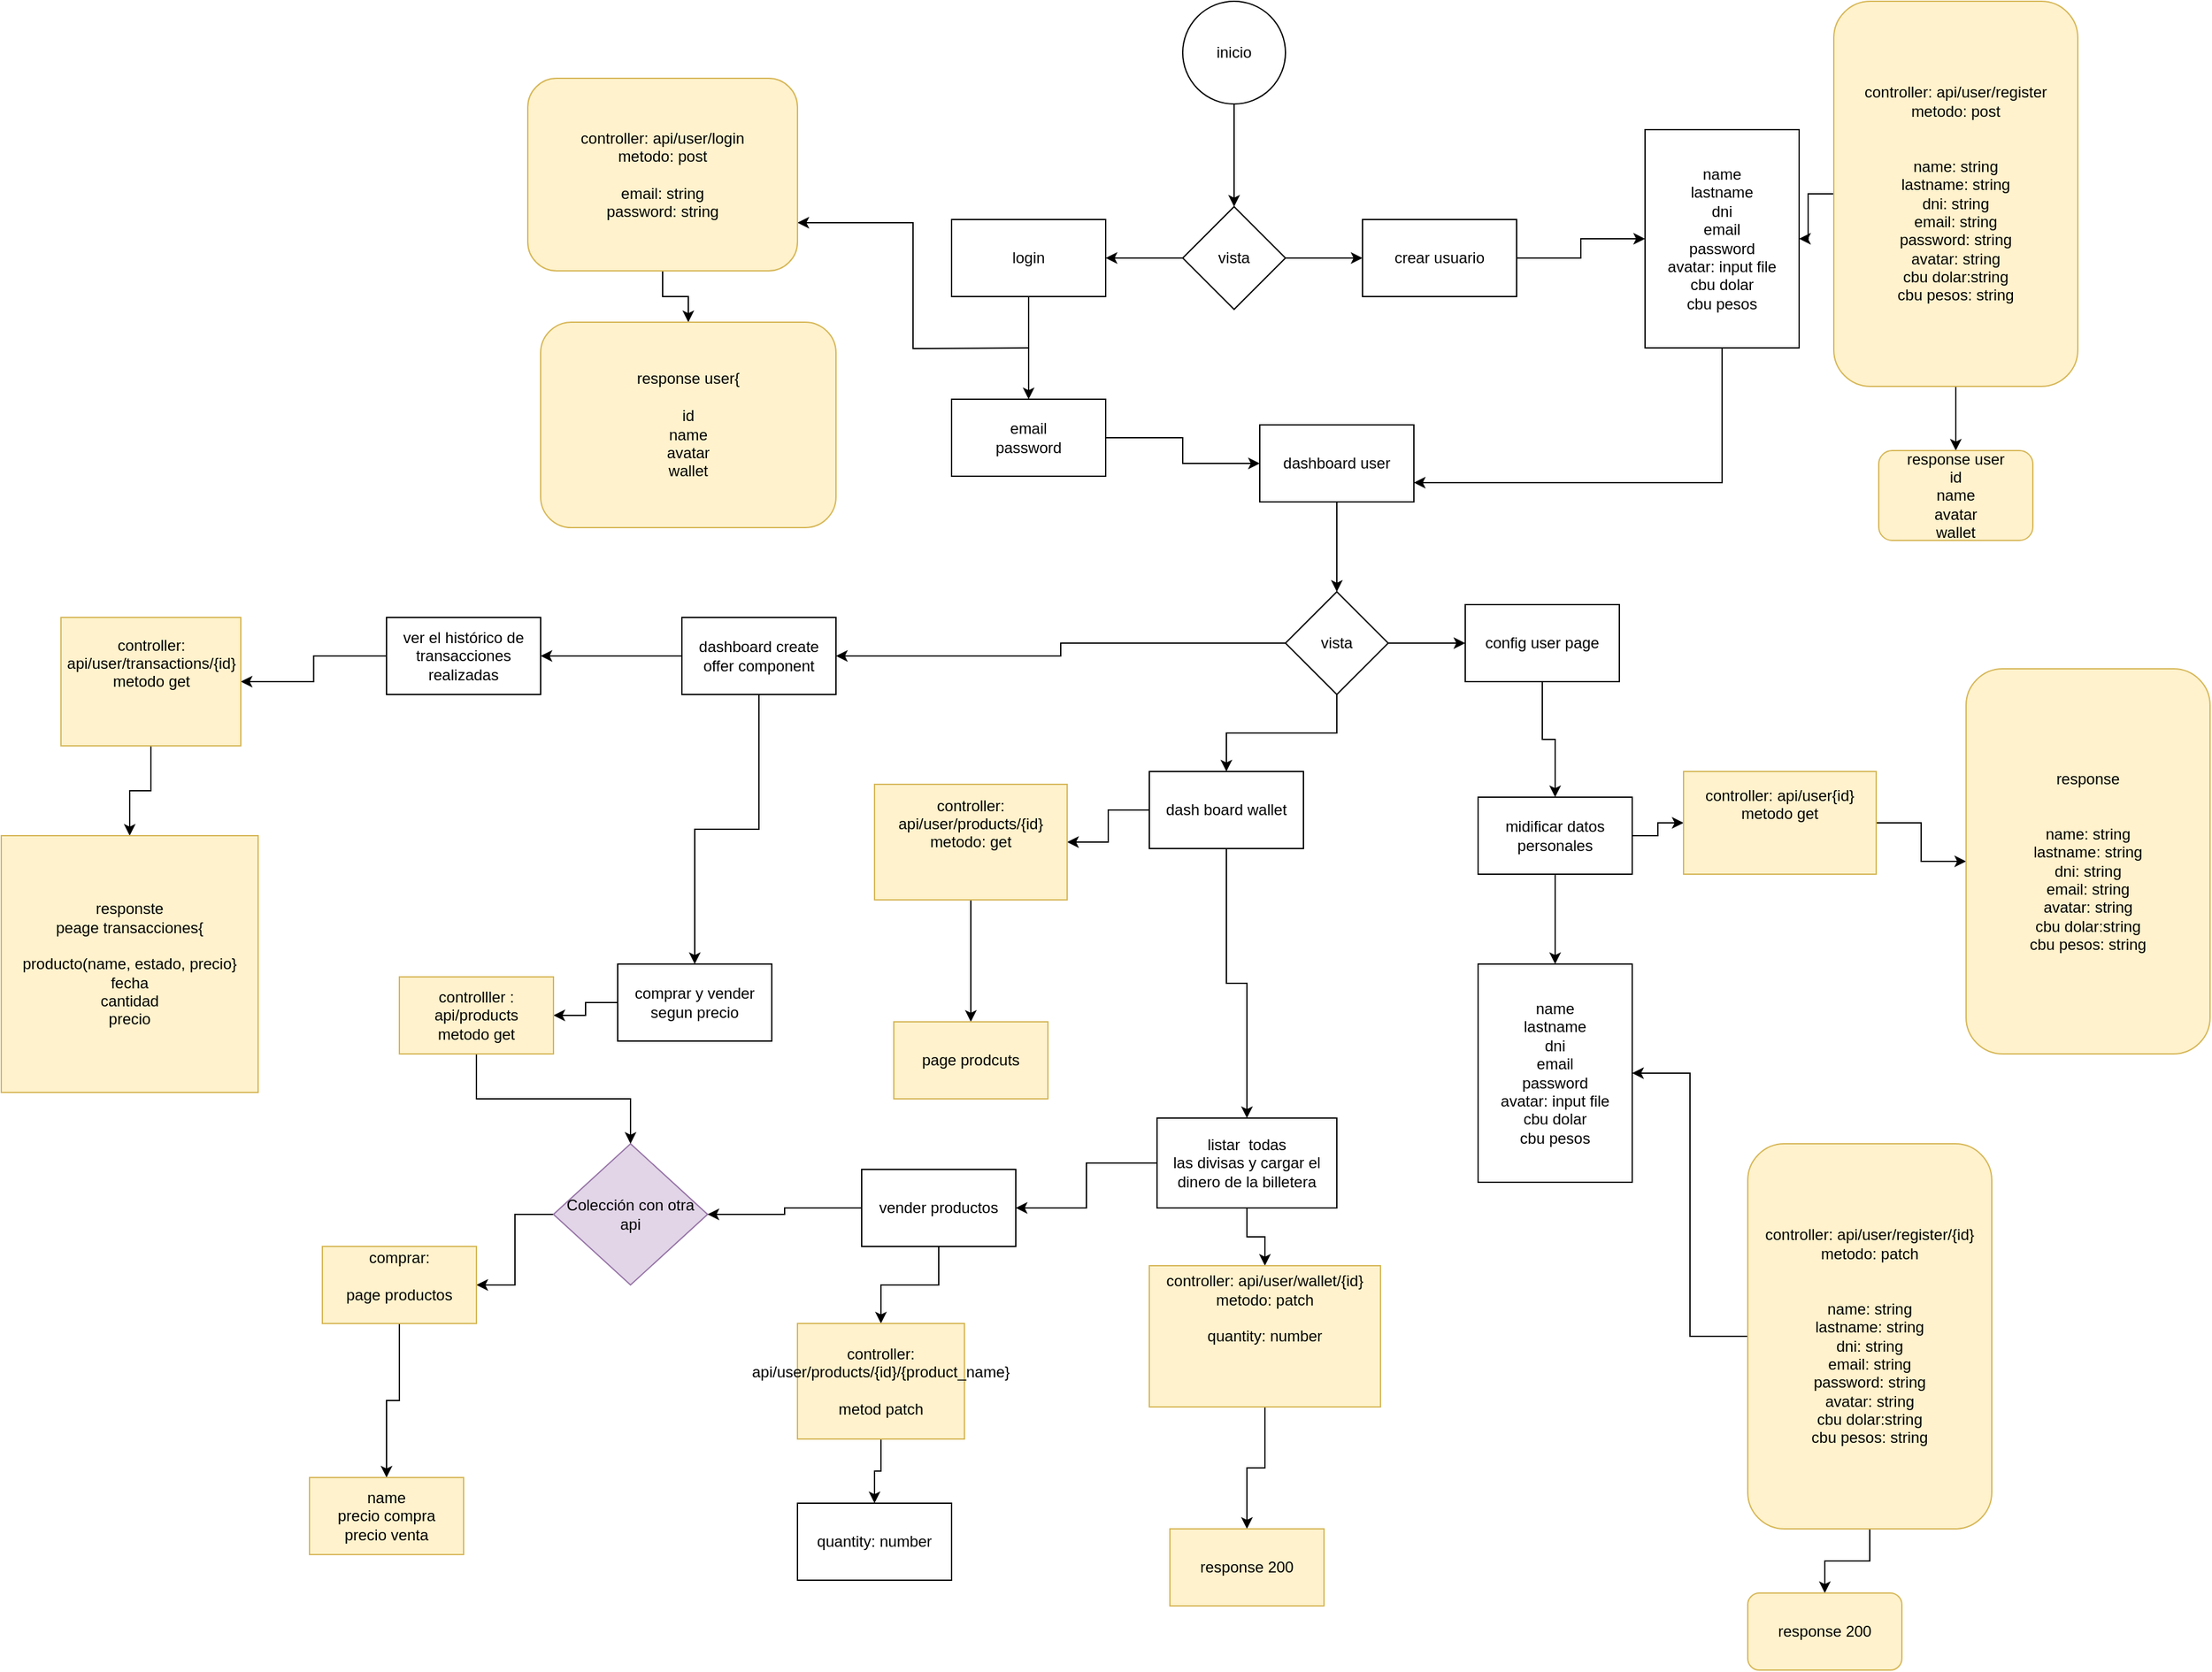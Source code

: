 <mxfile version="24.0.4" type="google">
  <diagram name="Página-1" id="Wwz4wsnpylaLG2IF8MQN">
    <mxGraphModel grid="1" page="1" gridSize="10" guides="1" tooltips="1" connect="1" arrows="1" fold="1" pageScale="1" pageWidth="827" pageHeight="1169" math="0" shadow="0">
      <root>
        <mxCell id="0" />
        <mxCell id="1" parent="0" />
        <mxCell id="APd8nDIaiaZSf9gLauIi-5" value="" style="edgeStyle=orthogonalEdgeStyle;rounded=0;orthogonalLoop=1;jettySize=auto;html=1;" edge="1" parent="1" source="APd8nDIaiaZSf9gLauIi-1" target="APd8nDIaiaZSf9gLauIi-4">
          <mxGeometry relative="1" as="geometry" />
        </mxCell>
        <mxCell id="APd8nDIaiaZSf9gLauIi-1" value="inicio" style="ellipse;whiteSpace=wrap;html=1;aspect=fixed;" vertex="1" parent="1">
          <mxGeometry x="320" y="70" width="80" height="80" as="geometry" />
        </mxCell>
        <mxCell id="APd8nDIaiaZSf9gLauIi-7" value="" style="edgeStyle=orthogonalEdgeStyle;rounded=0;orthogonalLoop=1;jettySize=auto;html=1;" edge="1" parent="1" source="APd8nDIaiaZSf9gLauIi-4" target="APd8nDIaiaZSf9gLauIi-6">
          <mxGeometry relative="1" as="geometry" />
        </mxCell>
        <mxCell id="APd8nDIaiaZSf9gLauIi-9" value="" style="edgeStyle=orthogonalEdgeStyle;rounded=0;orthogonalLoop=1;jettySize=auto;html=1;" edge="1" parent="1" source="APd8nDIaiaZSf9gLauIi-4" target="APd8nDIaiaZSf9gLauIi-8">
          <mxGeometry relative="1" as="geometry" />
        </mxCell>
        <mxCell id="APd8nDIaiaZSf9gLauIi-4" value="vista" style="rhombus;whiteSpace=wrap;html=1;" vertex="1" parent="1">
          <mxGeometry x="320" y="230" width="80" height="80" as="geometry" />
        </mxCell>
        <mxCell id="APd8nDIaiaZSf9gLauIi-25" value="" style="edgeStyle=orthogonalEdgeStyle;rounded=0;orthogonalLoop=1;jettySize=auto;html=1;" edge="1" parent="1" source="APd8nDIaiaZSf9gLauIi-6" target="APd8nDIaiaZSf9gLauIi-24">
          <mxGeometry relative="1" as="geometry" />
        </mxCell>
        <mxCell id="APd8nDIaiaZSf9gLauIi-6" value="crear usuario" style="whiteSpace=wrap;html=1;" vertex="1" parent="1">
          <mxGeometry x="460" y="240" width="120" height="60" as="geometry" />
        </mxCell>
        <mxCell id="APd8nDIaiaZSf9gLauIi-13" value="" style="edgeStyle=orthogonalEdgeStyle;rounded=0;orthogonalLoop=1;jettySize=auto;html=1;" edge="1" parent="1" source="APd8nDIaiaZSf9gLauIi-8" target="APd8nDIaiaZSf9gLauIi-12">
          <mxGeometry relative="1" as="geometry" />
        </mxCell>
        <mxCell id="8kU8YmJ3A8QaG065ohvo-13" value="" style="edgeStyle=orthogonalEdgeStyle;rounded=0;orthogonalLoop=1;jettySize=auto;html=1;entryX=1;entryY=0.75;entryDx=0;entryDy=0;" edge="1" parent="1" target="8kU8YmJ3A8QaG065ohvo-12">
          <mxGeometry relative="1" as="geometry">
            <mxPoint x="200" y="340" as="sourcePoint" />
            <mxPoint x="80" y="275" as="targetPoint" />
          </mxGeometry>
        </mxCell>
        <mxCell id="APd8nDIaiaZSf9gLauIi-8" value="login" style="whiteSpace=wrap;html=1;" vertex="1" parent="1">
          <mxGeometry x="140" y="240" width="120" height="60" as="geometry" />
        </mxCell>
        <mxCell id="APd8nDIaiaZSf9gLauIi-16" style="edgeStyle=orthogonalEdgeStyle;rounded=0;orthogonalLoop=1;jettySize=auto;html=1;entryX=1;entryY=0.75;entryDx=0;entryDy=0;" edge="1" parent="1" source="APd8nDIaiaZSf9gLauIi-24" target="APd8nDIaiaZSf9gLauIi-14">
          <mxGeometry relative="1" as="geometry">
            <mxPoint x="710" y="390" as="sourcePoint" />
            <Array as="points">
              <mxPoint x="740" y="445" />
            </Array>
          </mxGeometry>
        </mxCell>
        <mxCell id="APd8nDIaiaZSf9gLauIi-15" value="" style="edgeStyle=orthogonalEdgeStyle;rounded=0;orthogonalLoop=1;jettySize=auto;html=1;" edge="1" parent="1" source="APd8nDIaiaZSf9gLauIi-12" target="APd8nDIaiaZSf9gLauIi-14">
          <mxGeometry relative="1" as="geometry" />
        </mxCell>
        <mxCell id="APd8nDIaiaZSf9gLauIi-12" value="&lt;div&gt;email&lt;/div&gt;&lt;div&gt;password&lt;br&gt;&lt;/div&gt;" style="whiteSpace=wrap;html=1;" vertex="1" parent="1">
          <mxGeometry x="140" y="380" width="120" height="60" as="geometry" />
        </mxCell>
        <mxCell id="APd8nDIaiaZSf9gLauIi-18" value="" style="edgeStyle=orthogonalEdgeStyle;rounded=0;orthogonalLoop=1;jettySize=auto;html=1;" edge="1" parent="1" source="APd8nDIaiaZSf9gLauIi-14" target="APd8nDIaiaZSf9gLauIi-17">
          <mxGeometry relative="1" as="geometry" />
        </mxCell>
        <mxCell id="APd8nDIaiaZSf9gLauIi-14" value="dashboard user" style="whiteSpace=wrap;html=1;" vertex="1" parent="1">
          <mxGeometry x="380" y="400" width="120" height="60" as="geometry" />
        </mxCell>
        <mxCell id="APd8nDIaiaZSf9gLauIi-22" value="" style="edgeStyle=orthogonalEdgeStyle;rounded=0;orthogonalLoop=1;jettySize=auto;html=1;" edge="1" parent="1" source="APd8nDIaiaZSf9gLauIi-17" target="APd8nDIaiaZSf9gLauIi-21">
          <mxGeometry relative="1" as="geometry" />
        </mxCell>
        <mxCell id="8kU8YmJ3A8QaG065ohvo-4" value="" style="edgeStyle=orthogonalEdgeStyle;rounded=0;orthogonalLoop=1;jettySize=auto;html=1;" edge="1" parent="1" source="APd8nDIaiaZSf9gLauIi-17" target="8kU8YmJ3A8QaG065ohvo-3">
          <mxGeometry relative="1" as="geometry" />
        </mxCell>
        <mxCell id="8kU8YmJ3A8QaG065ohvo-7" value="" style="edgeStyle=orthogonalEdgeStyle;rounded=0;orthogonalLoop=1;jettySize=auto;html=1;" edge="1" parent="1" source="APd8nDIaiaZSf9gLauIi-17" target="8kU8YmJ3A8QaG065ohvo-6">
          <mxGeometry relative="1" as="geometry" />
        </mxCell>
        <mxCell id="APd8nDIaiaZSf9gLauIi-17" value="vista" style="rhombus;whiteSpace=wrap;html=1;" vertex="1" parent="1">
          <mxGeometry x="400" y="530" width="80" height="80" as="geometry" />
        </mxCell>
        <mxCell id="APd8nDIaiaZSf9gLauIi-27" value="" style="edgeStyle=orthogonalEdgeStyle;rounded=0;orthogonalLoop=1;jettySize=auto;html=1;" edge="1" parent="1" source="APd8nDIaiaZSf9gLauIi-19" target="APd8nDIaiaZSf9gLauIi-26">
          <mxGeometry relative="1" as="geometry" />
        </mxCell>
        <mxCell id="8kU8YmJ3A8QaG065ohvo-39" value="" style="edgeStyle=orthogonalEdgeStyle;rounded=0;orthogonalLoop=1;jettySize=auto;html=1;" edge="1" parent="1" source="APd8nDIaiaZSf9gLauIi-19" target="8kU8YmJ3A8QaG065ohvo-37">
          <mxGeometry relative="1" as="geometry" />
        </mxCell>
        <mxCell id="APd8nDIaiaZSf9gLauIi-19" value="midificar datos personales" style="whiteSpace=wrap;html=1;" vertex="1" parent="1">
          <mxGeometry x="550" y="690" width="120" height="60" as="geometry" />
        </mxCell>
        <mxCell id="APd8nDIaiaZSf9gLauIi-23" value="" style="edgeStyle=orthogonalEdgeStyle;rounded=0;orthogonalLoop=1;jettySize=auto;html=1;" edge="1" parent="1" source="APd8nDIaiaZSf9gLauIi-21" target="APd8nDIaiaZSf9gLauIi-19">
          <mxGeometry relative="1" as="geometry" />
        </mxCell>
        <mxCell id="APd8nDIaiaZSf9gLauIi-21" value="config user page" style="whiteSpace=wrap;html=1;" vertex="1" parent="1">
          <mxGeometry x="540" y="540" width="120" height="60" as="geometry" />
        </mxCell>
        <mxCell id="APd8nDIaiaZSf9gLauIi-24" value="&lt;div&gt;name&lt;/div&gt;&lt;div&gt;lastname&lt;/div&gt;&lt;div&gt;dni&lt;/div&gt;&lt;div&gt;email&lt;/div&gt;&lt;div&gt;password&lt;/div&gt;&lt;div&gt;avatar: input file&lt;/div&gt;&lt;div&gt;cbu dolar&lt;/div&gt;&lt;div&gt;cbu pesos&lt;br&gt;&lt;/div&gt;" style="whiteSpace=wrap;html=1;" vertex="1" parent="1">
          <mxGeometry x="680" y="170" width="120" height="170" as="geometry" />
        </mxCell>
        <mxCell id="APd8nDIaiaZSf9gLauIi-26" value="&lt;div&gt;name&lt;/div&gt;&lt;div&gt;lastname&lt;/div&gt;&lt;div&gt;dni&lt;/div&gt;&lt;div&gt;email&lt;/div&gt;&lt;div&gt;password&lt;/div&gt;&lt;div&gt;avatar: input file&lt;/div&gt;&lt;div&gt;cbu dolar&lt;/div&gt;&lt;div&gt;cbu pesos&lt;br&gt;&lt;/div&gt;" style="whiteSpace=wrap;html=1;" vertex="1" parent="1">
          <mxGeometry x="550" y="820" width="120" height="170" as="geometry" />
        </mxCell>
        <mxCell id="8kU8YmJ3A8QaG065ohvo-25" value="" style="edgeStyle=orthogonalEdgeStyle;rounded=0;orthogonalLoop=1;jettySize=auto;html=1;" edge="1" parent="1" source="APd8nDIaiaZSf9gLauIi-28" target="8kU8YmJ3A8QaG065ohvo-24">
          <mxGeometry relative="1" as="geometry" />
        </mxCell>
        <mxCell id="8kU8YmJ3A8QaG065ohvo-68" value="" style="edgeStyle=orthogonalEdgeStyle;rounded=0;orthogonalLoop=1;jettySize=auto;html=1;" edge="1" parent="1" source="APd8nDIaiaZSf9gLauIi-28" target="8kU8YmJ3A8QaG065ohvo-67">
          <mxGeometry relative="1" as="geometry" />
        </mxCell>
        <mxCell id="APd8nDIaiaZSf9gLauIi-28" value="&lt;div&gt;listar&amp;nbsp; todas&lt;/div&gt;&lt;div&gt;las divisas y cargar el dinero de la billetera&lt;br&gt;&lt;/div&gt;" style="whiteSpace=wrap;html=1;" vertex="1" parent="1">
          <mxGeometry x="300" y="940" width="140" height="70" as="geometry" />
        </mxCell>
        <mxCell id="8kU8YmJ3A8QaG065ohvo-54" value="" style="edgeStyle=orthogonalEdgeStyle;rounded=0;orthogonalLoop=1;jettySize=auto;html=1;" edge="1" parent="1" source="APd8nDIaiaZSf9gLauIi-36" target="8kU8YmJ3A8QaG065ohvo-53">
          <mxGeometry relative="1" as="geometry" />
        </mxCell>
        <mxCell id="APd8nDIaiaZSf9gLauIi-36" value="comprar y vender segun precio" style="whiteSpace=wrap;html=1;" vertex="1" parent="1">
          <mxGeometry x="-120" y="820" width="120" height="60" as="geometry" />
        </mxCell>
        <mxCell id="8kU8YmJ3A8QaG065ohvo-9" value="" style="edgeStyle=orthogonalEdgeStyle;rounded=0;orthogonalLoop=1;jettySize=auto;html=1;" edge="1" parent="1" source="8kU8YmJ3A8QaG065ohvo-3" target="APd8nDIaiaZSf9gLauIi-36">
          <mxGeometry relative="1" as="geometry" />
        </mxCell>
        <mxCell id="8kU8YmJ3A8QaG065ohvo-11" value="" style="edgeStyle=orthogonalEdgeStyle;rounded=0;orthogonalLoop=1;jettySize=auto;html=1;" edge="1" parent="1" source="8kU8YmJ3A8QaG065ohvo-3" target="8kU8YmJ3A8QaG065ohvo-10">
          <mxGeometry relative="1" as="geometry" />
        </mxCell>
        <mxCell id="8kU8YmJ3A8QaG065ohvo-3" value="dashboard create offer component" style="whiteSpace=wrap;html=1;" vertex="1" parent="1">
          <mxGeometry x="-70" y="550" width="120" height="60" as="geometry" />
        </mxCell>
        <mxCell id="8kU8YmJ3A8QaG065ohvo-8" value="" style="edgeStyle=orthogonalEdgeStyle;rounded=0;orthogonalLoop=1;jettySize=auto;html=1;" edge="1" parent="1" source="8kU8YmJ3A8QaG065ohvo-6" target="APd8nDIaiaZSf9gLauIi-28">
          <mxGeometry relative="1" as="geometry" />
        </mxCell>
        <mxCell id="8kU8YmJ3A8QaG065ohvo-47" style="edgeStyle=orthogonalEdgeStyle;rounded=0;orthogonalLoop=1;jettySize=auto;html=1;" edge="1" parent="1" source="8kU8YmJ3A8QaG065ohvo-6" target="8kU8YmJ3A8QaG065ohvo-33">
          <mxGeometry relative="1" as="geometry" />
        </mxCell>
        <mxCell id="8kU8YmJ3A8QaG065ohvo-6" value="dash board wallet" style="whiteSpace=wrap;html=1;" vertex="1" parent="1">
          <mxGeometry x="294" y="670" width="120" height="60" as="geometry" />
        </mxCell>
        <mxCell id="8kU8YmJ3A8QaG065ohvo-43" value="" style="edgeStyle=orthogonalEdgeStyle;rounded=0;orthogonalLoop=1;jettySize=auto;html=1;" edge="1" parent="1" source="8kU8YmJ3A8QaG065ohvo-10" target="8kU8YmJ3A8QaG065ohvo-42">
          <mxGeometry relative="1" as="geometry" />
        </mxCell>
        <mxCell id="8kU8YmJ3A8QaG065ohvo-10" value="ver el histórico de transacciones realizadas" style="whiteSpace=wrap;html=1;" vertex="1" parent="1">
          <mxGeometry x="-300" y="550" width="120" height="60" as="geometry" />
        </mxCell>
        <mxCell id="8kU8YmJ3A8QaG065ohvo-15" value="" style="edgeStyle=orthogonalEdgeStyle;rounded=0;orthogonalLoop=1;jettySize=auto;html=1;" edge="1" parent="1" source="8kU8YmJ3A8QaG065ohvo-12" target="8kU8YmJ3A8QaG065ohvo-14">
          <mxGeometry relative="1" as="geometry" />
        </mxCell>
        <mxCell id="8kU8YmJ3A8QaG065ohvo-12" value="&lt;div&gt;controller: api/user/login&lt;/div&gt;&lt;div&gt;metodo: post&lt;/div&gt;&lt;div&gt;&lt;br&gt;&lt;/div&gt;&lt;div&gt;email: string&lt;/div&gt;&lt;div&gt;password: string&lt;br&gt;&lt;/div&gt;" style="rounded=1;whiteSpace=wrap;html=1;fillColor=#fff2cc;strokeColor=#d6b656;" vertex="1" parent="1">
          <mxGeometry x="-190" y="130" width="210" height="150" as="geometry" />
        </mxCell>
        <mxCell id="8kU8YmJ3A8QaG065ohvo-14" value="&lt;div&gt;response user{&lt;/div&gt;&lt;div&gt;&lt;br&gt;&lt;/div&gt;&lt;div&gt;id&lt;/div&gt;&lt;div&gt;name&lt;br&gt;&lt;/div&gt;&lt;div&gt;avatar&lt;br&gt;&lt;/div&gt;&lt;div&gt;wallet&lt;br&gt;&lt;/div&gt;" style="whiteSpace=wrap;html=1;fillColor=#fff2cc;strokeColor=#d6b656;rounded=1;" vertex="1" parent="1">
          <mxGeometry x="-180" y="320" width="230" height="160" as="geometry" />
        </mxCell>
        <mxCell id="8kU8YmJ3A8QaG065ohvo-17" value="" style="edgeStyle=orthogonalEdgeStyle;rounded=0;orthogonalLoop=1;jettySize=auto;html=1;" edge="1" parent="1" source="8kU8YmJ3A8QaG065ohvo-16" target="APd8nDIaiaZSf9gLauIi-24">
          <mxGeometry relative="1" as="geometry" />
        </mxCell>
        <mxCell id="8kU8YmJ3A8QaG065ohvo-19" value="" style="edgeStyle=orthogonalEdgeStyle;rounded=0;orthogonalLoop=1;jettySize=auto;html=1;" edge="1" parent="1" source="8kU8YmJ3A8QaG065ohvo-16" target="8kU8YmJ3A8QaG065ohvo-18">
          <mxGeometry relative="1" as="geometry" />
        </mxCell>
        <mxCell id="8kU8YmJ3A8QaG065ohvo-16" value="&lt;div&gt;controller: api/user/register&lt;/div&gt;&lt;div&gt;metodo: post&lt;/div&gt;&lt;div&gt;&lt;br&gt;&lt;/div&gt;&lt;br&gt;&lt;div&gt;&lt;div&gt;name: string&lt;br&gt;&lt;/div&gt;&lt;div&gt;lastname: string&lt;br&gt;&lt;/div&gt;&lt;div&gt;dni: string&lt;br&gt;&lt;/div&gt;&lt;div&gt;email: string&lt;/div&gt;&lt;div&gt;password: string&lt;/div&gt;&lt;div&gt;avatar: string&lt;br&gt;&lt;/div&gt;&lt;div&gt;cbu dolar:string&lt;/div&gt;&lt;div&gt;cbu pesos: string&lt;br&gt;&lt;/div&gt;&lt;/div&gt;" style="rounded=1;whiteSpace=wrap;html=1;fillColor=#fff2cc;strokeColor=#d6b656;" vertex="1" parent="1">
          <mxGeometry x="827" y="70" width="190" height="300" as="geometry" />
        </mxCell>
        <mxCell id="8kU8YmJ3A8QaG065ohvo-18" value="&lt;div&gt;response user&lt;/div&gt;&lt;div&gt;id&lt;/div&gt;&lt;div&gt;name&lt;/div&gt;&lt;div&gt;avatar&lt;/div&gt;&lt;div&gt;wallet&lt;br&gt;&lt;/div&gt;" style="whiteSpace=wrap;html=1;fillColor=#fff2cc;strokeColor=#d6b656;rounded=1;" vertex="1" parent="1">
          <mxGeometry x="862" y="420" width="120" height="70" as="geometry" />
        </mxCell>
        <mxCell id="8kU8YmJ3A8QaG065ohvo-21" value="" style="edgeStyle=orthogonalEdgeStyle;rounded=0;orthogonalLoop=1;jettySize=auto;html=1;" edge="1" parent="1" source="8kU8YmJ3A8QaG065ohvo-20" target="APd8nDIaiaZSf9gLauIi-26">
          <mxGeometry relative="1" as="geometry" />
        </mxCell>
        <mxCell id="8kU8YmJ3A8QaG065ohvo-30" value="" style="edgeStyle=orthogonalEdgeStyle;rounded=0;orthogonalLoop=1;jettySize=auto;html=1;" edge="1" parent="1" source="8kU8YmJ3A8QaG065ohvo-20" target="8kU8YmJ3A8QaG065ohvo-29">
          <mxGeometry relative="1" as="geometry" />
        </mxCell>
        <mxCell id="8kU8YmJ3A8QaG065ohvo-20" value="&lt;div&gt;controller: api/user/register/{id}&lt;/div&gt;&lt;div&gt;metodo: patch&lt;/div&gt;&lt;div&gt;&lt;br&gt;&lt;/div&gt;&lt;br&gt;&lt;div&gt;&lt;div&gt;name: string&lt;br&gt;&lt;/div&gt;&lt;div&gt;lastname: string&lt;br&gt;&lt;/div&gt;&lt;div&gt;dni: string&lt;br&gt;&lt;/div&gt;&lt;div&gt;email: string&lt;/div&gt;&lt;div&gt;password: string&lt;/div&gt;&lt;div&gt;avatar: string&lt;br&gt;&lt;/div&gt;&lt;div&gt;cbu dolar:string&lt;/div&gt;&lt;div&gt;cbu pesos: string&lt;br&gt;&lt;/div&gt;&lt;/div&gt;" style="rounded=1;whiteSpace=wrap;html=1;fillColor=#fff2cc;strokeColor=#d6b656;" vertex="1" parent="1">
          <mxGeometry x="760" y="960" width="190" height="300" as="geometry" />
        </mxCell>
        <mxCell id="8kU8YmJ3A8QaG065ohvo-28" value="" style="edgeStyle=orthogonalEdgeStyle;rounded=0;orthogonalLoop=1;jettySize=auto;html=1;" edge="1" parent="1" source="8kU8YmJ3A8QaG065ohvo-24" target="8kU8YmJ3A8QaG065ohvo-27">
          <mxGeometry relative="1" as="geometry" />
        </mxCell>
        <mxCell id="8kU8YmJ3A8QaG065ohvo-24" value="&lt;div&gt;controller: api/user/wallet/{id}&lt;/div&gt;&lt;div&gt;metodo: patch&lt;/div&gt;&lt;div&gt;&lt;br&gt;&lt;/div&gt;&lt;div&gt;quantity: number&lt;br&gt;&lt;/div&gt;&lt;div&gt;&lt;br&gt;&lt;/div&gt;&lt;div&gt;&lt;br&gt;&lt;/div&gt;&lt;div&gt;&lt;br&gt; &lt;/div&gt;" style="whiteSpace=wrap;html=1;fillColor=#fff2cc;strokeColor=#d6b656;" vertex="1" parent="1">
          <mxGeometry x="294" y="1055" width="180" height="110" as="geometry" />
        </mxCell>
        <mxCell id="8kU8YmJ3A8QaG065ohvo-27" value="response 200" style="whiteSpace=wrap;html=1;fillColor=#fff2cc;strokeColor=#d6b656;" vertex="1" parent="1">
          <mxGeometry x="310" y="1260" width="120" height="60" as="geometry" />
        </mxCell>
        <mxCell id="8kU8YmJ3A8QaG065ohvo-29" value="response 200" style="whiteSpace=wrap;html=1;fillColor=#fff2cc;strokeColor=#d6b656;rounded=1;" vertex="1" parent="1">
          <mxGeometry x="760" y="1310" width="120" height="60" as="geometry" />
        </mxCell>
        <mxCell id="8kU8YmJ3A8QaG065ohvo-36" value="" style="edgeStyle=orthogonalEdgeStyle;rounded=0;orthogonalLoop=1;jettySize=auto;html=1;" edge="1" parent="1" source="8kU8YmJ3A8QaG065ohvo-33" target="8kU8YmJ3A8QaG065ohvo-35">
          <mxGeometry relative="1" as="geometry" />
        </mxCell>
        <mxCell id="8kU8YmJ3A8QaG065ohvo-33" value="&lt;div&gt;controller: api/user/products/{id}&lt;/div&gt;&lt;div&gt;metodo: get&lt;/div&gt;&lt;div&gt;&lt;br&gt;&lt;/div&gt;&lt;div&gt;&lt;br&gt;&lt;/div&gt;" style="whiteSpace=wrap;html=1;fillColor=#fff2cc;strokeColor=#d6b656;" vertex="1" parent="1">
          <mxGeometry x="80" y="680" width="150" height="90" as="geometry" />
        </mxCell>
        <mxCell id="8kU8YmJ3A8QaG065ohvo-35" value="page prodcuts" style="whiteSpace=wrap;html=1;fillColor=#fff2cc;strokeColor=#d6b656;" vertex="1" parent="1">
          <mxGeometry x="95" y="865" width="120" height="60" as="geometry" />
        </mxCell>
        <mxCell id="8kU8YmJ3A8QaG065ohvo-41" value="" style="edgeStyle=orthogonalEdgeStyle;rounded=0;orthogonalLoop=1;jettySize=auto;html=1;" edge="1" parent="1" source="8kU8YmJ3A8QaG065ohvo-37" target="8kU8YmJ3A8QaG065ohvo-40">
          <mxGeometry relative="1" as="geometry" />
        </mxCell>
        <mxCell id="8kU8YmJ3A8QaG065ohvo-37" value="&lt;div&gt;controller: api/user{id}&lt;/div&gt;&lt;div&gt;metodo get&lt;/div&gt;&lt;div&gt;&lt;br&gt;&lt;/div&gt;&lt;div&gt;&lt;br&gt;&lt;/div&gt;" style="whiteSpace=wrap;html=1;fillColor=#fff2cc;strokeColor=#d6b656;" vertex="1" parent="1">
          <mxGeometry x="710" y="670" width="150" height="80" as="geometry" />
        </mxCell>
        <mxCell id="8kU8YmJ3A8QaG065ohvo-40" value="response&lt;div&gt;&lt;br&gt;&lt;/div&gt;&lt;br&gt;&lt;div&gt;&lt;div&gt;name: string&lt;br&gt;&lt;/div&gt;&lt;div&gt;lastname: string&lt;br&gt;&lt;/div&gt;&lt;div&gt;dni: string&lt;br&gt;&lt;/div&gt;&lt;div&gt;email: string&lt;/div&gt;&lt;div&gt;avatar: string&lt;br&gt;&lt;/div&gt;&lt;div&gt;cbu dolar:string&lt;/div&gt;&lt;div&gt;cbu pesos: string&lt;br&gt;&lt;/div&gt;&lt;/div&gt;" style="rounded=1;whiteSpace=wrap;html=1;fillColor=#fff2cc;strokeColor=#d6b656;" vertex="1" parent="1">
          <mxGeometry x="930" y="590" width="190" height="300" as="geometry" />
        </mxCell>
        <mxCell id="8kU8YmJ3A8QaG065ohvo-45" value="" style="edgeStyle=orthogonalEdgeStyle;rounded=0;orthogonalLoop=1;jettySize=auto;html=1;" edge="1" parent="1" source="8kU8YmJ3A8QaG065ohvo-42" target="8kU8YmJ3A8QaG065ohvo-44">
          <mxGeometry relative="1" as="geometry" />
        </mxCell>
        <mxCell id="8kU8YmJ3A8QaG065ohvo-42" value="&lt;div&gt;controller: api/user/transactions/{id}&lt;/div&gt;&lt;div&gt;metodo get&lt;/div&gt;&lt;div&gt;&lt;br&gt;&lt;/div&gt;&lt;div&gt;&lt;br&gt;&lt;/div&gt;" style="whiteSpace=wrap;html=1;fillColor=#fff2cc;strokeColor=#d6b656;" vertex="1" parent="1">
          <mxGeometry x="-553.5" y="550" width="140" height="100" as="geometry" />
        </mxCell>
        <mxCell id="8kU8YmJ3A8QaG065ohvo-44" value="&lt;div&gt;responste&lt;/div&gt;&lt;div&gt;peage transacciones{&lt;/div&gt;&lt;div&gt;&lt;br&gt;&lt;/div&gt;&lt;div&gt;producto(name, estado, precio}&lt;/div&gt;&lt;div&gt;fecha&lt;/div&gt;&lt;div&gt;cantidad&lt;/div&gt;&lt;div&gt;precio&lt;br&gt;&lt;/div&gt;" style="whiteSpace=wrap;html=1;fillColor=#fff2cc;strokeColor=#d6b656;" vertex="1" parent="1">
          <mxGeometry x="-600" y="720" width="200" height="200" as="geometry" />
        </mxCell>
        <mxCell id="8kU8YmJ3A8QaG065ohvo-57" value="" style="edgeStyle=orthogonalEdgeStyle;rounded=0;orthogonalLoop=1;jettySize=auto;html=1;" edge="1" parent="1" source="8kU8YmJ3A8QaG065ohvo-50" target="8kU8YmJ3A8QaG065ohvo-56">
          <mxGeometry relative="1" as="geometry" />
        </mxCell>
        <mxCell id="8kU8YmJ3A8QaG065ohvo-50" value="Colección con otra api" style="rhombus;whiteSpace=wrap;html=1;fillColor=#e1d5e7;strokeColor=#9673a6;" vertex="1" parent="1">
          <mxGeometry x="-170" y="960" width="120" height="110" as="geometry" />
        </mxCell>
        <mxCell id="8kU8YmJ3A8QaG065ohvo-55" style="edgeStyle=orthogonalEdgeStyle;rounded=0;orthogonalLoop=1;jettySize=auto;html=1;" edge="1" parent="1" source="8kU8YmJ3A8QaG065ohvo-53" target="8kU8YmJ3A8QaG065ohvo-50">
          <mxGeometry relative="1" as="geometry" />
        </mxCell>
        <mxCell id="8kU8YmJ3A8QaG065ohvo-53" value="&lt;div&gt;controlller : api/products&lt;/div&gt;&lt;div&gt;metodo get&lt;br&gt;&lt;/div&gt;" style="whiteSpace=wrap;html=1;fillColor=#fff2cc;strokeColor=#d6b656;" vertex="1" parent="1">
          <mxGeometry x="-290" y="830" width="120" height="60" as="geometry" />
        </mxCell>
        <mxCell id="8kU8YmJ3A8QaG065ohvo-59" value="" style="edgeStyle=orthogonalEdgeStyle;rounded=0;orthogonalLoop=1;jettySize=auto;html=1;" edge="1" parent="1" source="8kU8YmJ3A8QaG065ohvo-56" target="8kU8YmJ3A8QaG065ohvo-58">
          <mxGeometry relative="1" as="geometry" />
        </mxCell>
        <mxCell id="8kU8YmJ3A8QaG065ohvo-56" value="&lt;div&gt;comprar:&lt;/div&gt;&lt;div&gt;&lt;br&gt;&lt;/div&gt;&lt;div&gt;page productos&lt;/div&gt;&lt;div&gt;&lt;br&gt;&lt;/div&gt;" style="whiteSpace=wrap;html=1;fillColor=#fff2cc;strokeColor=#d6b656;" vertex="1" parent="1">
          <mxGeometry x="-350" y="1040" width="120" height="60" as="geometry" />
        </mxCell>
        <mxCell id="8kU8YmJ3A8QaG065ohvo-58" value="&lt;div&gt;name&lt;/div&gt;&lt;div&gt;precio compra&lt;/div&gt;&lt;div&gt;precio venta&lt;br&gt;&lt;/div&gt;" style="whiteSpace=wrap;html=1;fillColor=#fff2cc;strokeColor=#d6b656;" vertex="1" parent="1">
          <mxGeometry x="-360" y="1220" width="120" height="60" as="geometry" />
        </mxCell>
        <mxCell id="8kU8YmJ3A8QaG065ohvo-69" style="edgeStyle=orthogonalEdgeStyle;rounded=0;orthogonalLoop=1;jettySize=auto;html=1;" edge="1" parent="1" source="8kU8YmJ3A8QaG065ohvo-67" target="8kU8YmJ3A8QaG065ohvo-50">
          <mxGeometry relative="1" as="geometry" />
        </mxCell>
        <mxCell id="8kU8YmJ3A8QaG065ohvo-71" value="" style="edgeStyle=orthogonalEdgeStyle;rounded=0;orthogonalLoop=1;jettySize=auto;html=1;" edge="1" parent="1" source="8kU8YmJ3A8QaG065ohvo-67" target="8kU8YmJ3A8QaG065ohvo-70">
          <mxGeometry relative="1" as="geometry" />
        </mxCell>
        <mxCell id="8kU8YmJ3A8QaG065ohvo-67" value="vender productos" style="whiteSpace=wrap;html=1;" vertex="1" parent="1">
          <mxGeometry x="70" y="980" width="120" height="60" as="geometry" />
        </mxCell>
        <mxCell id="8kU8YmJ3A8QaG065ohvo-73" value="" style="edgeStyle=orthogonalEdgeStyle;rounded=0;orthogonalLoop=1;jettySize=auto;html=1;" edge="1" parent="1" source="8kU8YmJ3A8QaG065ohvo-70" target="8kU8YmJ3A8QaG065ohvo-72">
          <mxGeometry relative="1" as="geometry" />
        </mxCell>
        <mxCell id="8kU8YmJ3A8QaG065ohvo-70" value="&lt;div&gt;controller: api/user/products/{id}/{product_name}&lt;/div&gt;&lt;div&gt;&lt;br&gt;&lt;/div&gt;&lt;div&gt;metod patch&lt;br&gt;&lt;/div&gt;" style="whiteSpace=wrap;html=1;fillColor=#fff2cc;strokeColor=#d6b656;" vertex="1" parent="1">
          <mxGeometry x="20" y="1100" width="130" height="90" as="geometry" />
        </mxCell>
        <mxCell id="8kU8YmJ3A8QaG065ohvo-72" value="quantity: number" style="whiteSpace=wrap;html=1;" vertex="1" parent="1">
          <mxGeometry x="20" y="1240" width="120" height="60" as="geometry" />
        </mxCell>
      </root>
    </mxGraphModel>
  </diagram>
</mxfile>
